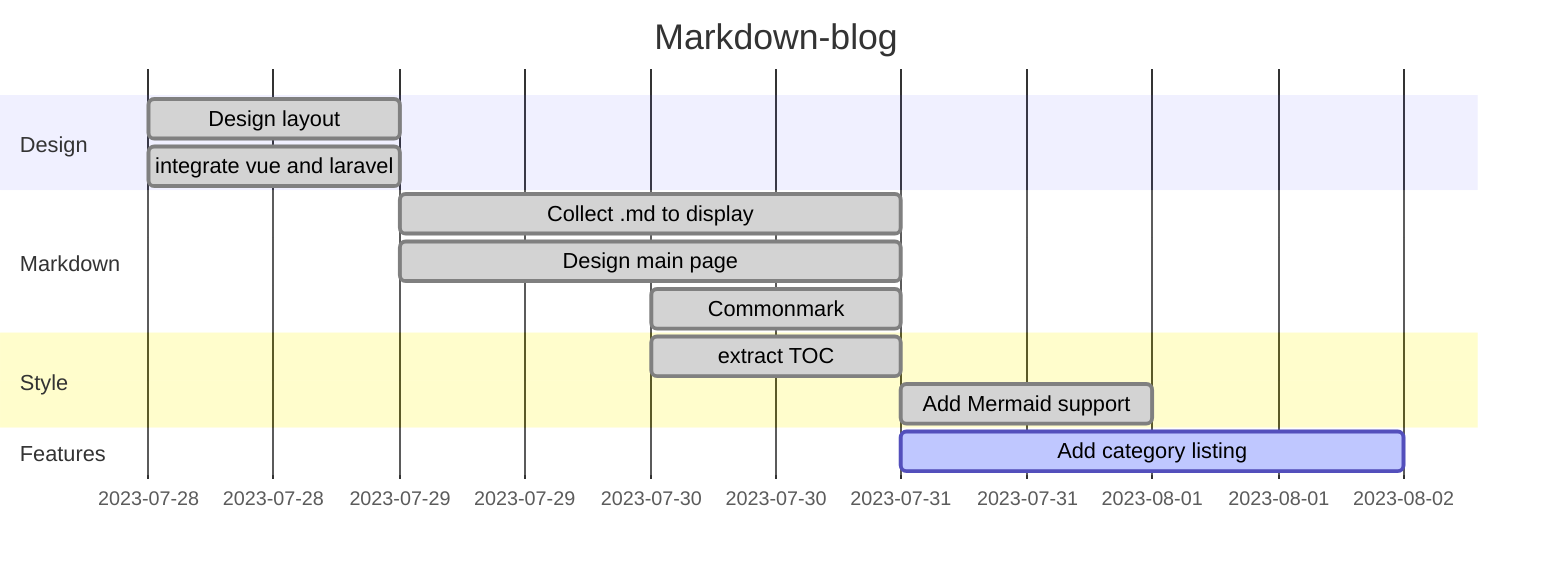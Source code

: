 gantt
    title Markdown-blog
    dateFormat YYYY-MM-DD
    section Design
        Design layout   :done,a1, 2023-07-28, 1d
        integrate vue and laravel    :done,a2, 2023-07-28, 1d
    section Markdown
        Collect .md to display :done,2023-07-29, 2d
        Design main page    :done,b1,2023-07-29, 2d
        Commonmark :done,after b1,2023-07-30, 1d
    section Style
        extract TOC :done, c1,2023-07-30,1d
        Add Mermaid support :done, after c1,2023-07-31, 1d
    section Features
        Add category listing :active,d1,2023-07-31,2d